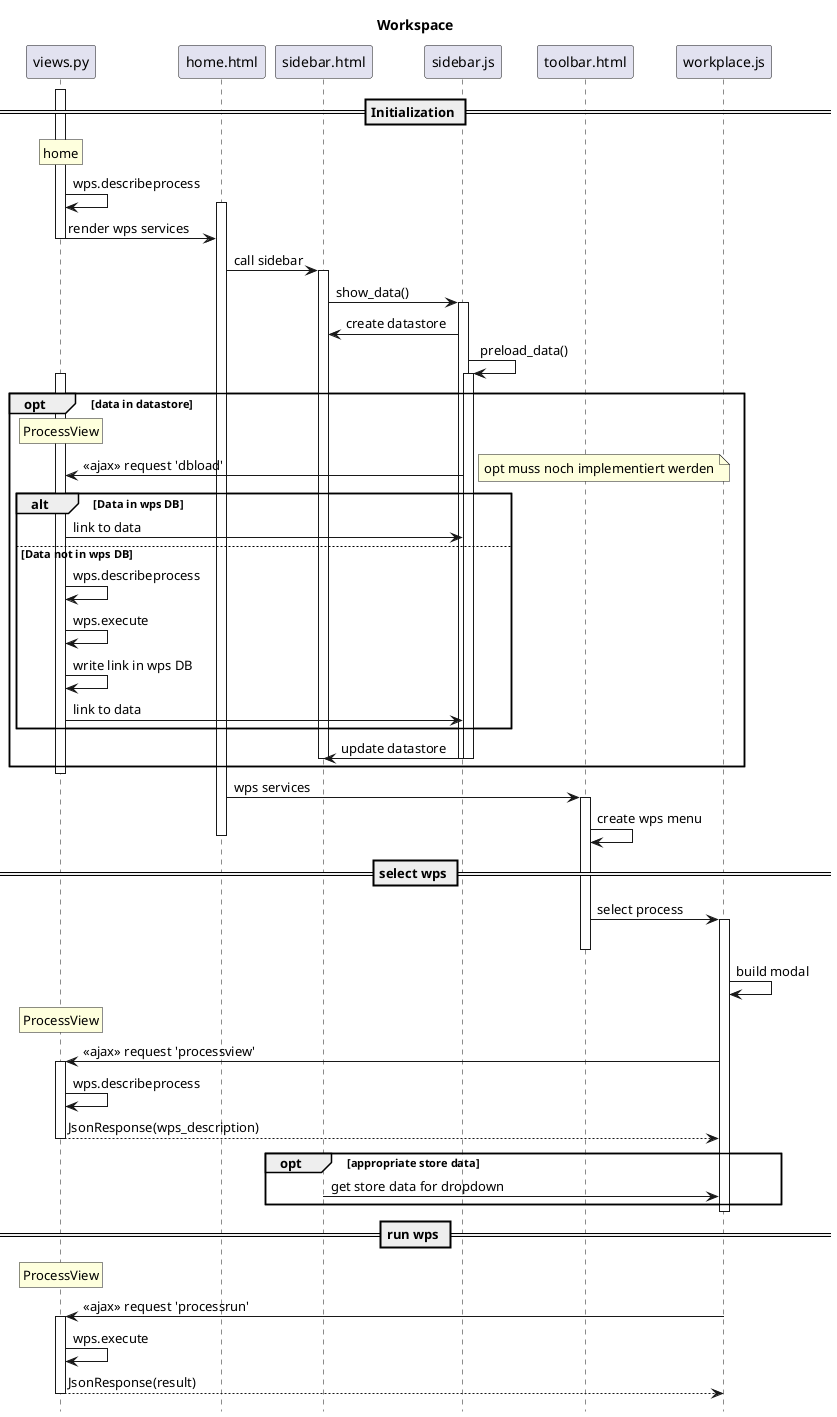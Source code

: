 @startuml
title Workspace

hide footbox

participant views.py

== Initialization ==
participant home.html
activate views.py
rnote over views.py: home
views.py -> views.py: wps.describeprocess
activate home.html
views.py -> home.html--: render wps services

home.html -> sidebar.html: call sidebar
activate sidebar.html
sidebar.html -> sidebar.js ++: show_data()
sidebar.js -> sidebar.html : create datastore
sidebar.js -> sidebar.js ++: preload_data()
opt data in datastore
    rnote over views.py: ProcessView
    activate views.py
    sidebar.js -> views.py: <<ajax>> request 'dbload'
    note right: opt muss noch implementiert werden

    alt Data in wps DB
        views.py -> sidebar.js: link to data

    else Data not in wps DB
        views.py -> views.py: wps.describeprocess
        views.py -> views.py: wps.execute
        views.py -> views.py: write link in wps DB
        views.py -> sidebar.js: link to data
    end
        sidebar.js -> sidebar.html --: update datastore
        deactivate sidebar.html
        deactivate sidebar.js
end
deactivate views.py
home.html -> toolbar.html ++: wps services
toolbar.html -> toolbar.html: create wps menu
deactivate home.html

== select wps ==
toolbar.html -> workplace.js ++: select process
deactivate toolbar.html
workplace.js -> workplace.js: build modal
rnote over views.py: ProcessView
workplace.js -> views.py ++: <<ajax>> request 'processview'
views.py -> views.py: wps.describeprocess
return JsonResponse(wps_description)
opt appropriate store data
sidebar.html -> workplace.js: get store data for dropdown
end
deactivate workplace.js


== run wps ==
rnote over views.py: ProcessView
activate workplace.js
workplace.js -> views.py ++: <<ajax>> request 'processrun'
views.py -> views.py: wps.execute
return JsonResponse(result)
deactivate workplace.js

@enduml


-----------------------------------------------------------------------
@startuml
title Workspace with all functions

'hide footbox

participant views.py
participant sessionStorage

== Initialization ==
participant home.html
activate views.py
rnote over views.py: home
views.py -> views.py: wps.describeprocess
activate home.html
views.py -> home.html--: render wps services

home.html -> sidebar.html: call sidebar
activate sidebar.html
sidebar.html -> sidebar.js ++: show_data()
opt if sessionStorage(dataBtn)
    sessionStorage -> sidebar.js: get "dataBtn"
    sidebar.js -> sidebar.html ++: build_datastore_button()
    opt data in datastore without link to DB
        sidebar.js -> sidebar.js ++: preload_datastore_button()
        rnote over views.py: ProcessView
        activate views.py
        sidebar.js -> views.py: <<ajax>> request 'dbload'
        views.py -> views.py ++: get_or_create_wpsdb_entry()
        alt get_or_create
'           views.py -> sidebar.js --: link to data
            views.py -> views.py: wps.execute
            views.py -> views.py: write link in wps DB
        else Data in wps DB
            views.py -> views.py: update access time
        end
        deactivate views.py
        views.py -> sidebar.js: link to data
            sidebar.js -> sessionStorage: update "dataBtn"
            sidebar.js -> sidebar.html: update_datastore_button
            deactivate sidebar.html
            deactivate sidebar.js
    end
deactivate views.py
end
opt if Element(workspace_results)
    sessionStorage -> sidebar.js: get result data
    sidebar.js -> sidebar.html: build_resultstore_button()
end
'sidebar.js -> sidebar.html : create datastore

home.html -> toolbar.html ++: wps services
toolbar.html -> toolbar.html: create wps menu, inoutIndicator()
deactivate home.html
deactivate toolbar.html

== select wps ==
toolbar.html -> workplace.js ++: wpsprocess()
deactivate toolbar.html
rnote over views.py: ProcessView
workplace.js -> views.py ++: <<ajax>> request 'processview'
views.py -> views.py: wps.describeprocess
return JsonResponse(wps_description)
workplace.js -> workplace.js++: build modal()
workplace.js -> workplace.js++: get_available_inputs()

opt check for appropriate data and processes
    sidebar.html -> workplace.js: get store data for dropdown
    sidebar.html -> workplace.js: get results data for dropdown
    toolbar.html -> workplace.js: get toolbar processes for dropdown
end

deactivate workplace.js
deactivate workplace.js
workplace.js -> modal.html **
deactivate workplace.js

== run wps ==
modal.html -> workplace.js ++: modal_run_process()
rnote over views.py: ProcessView
activate workplace.js
workplace.js -> views.py ++: <<ajax>> request 'processrun'
views.py -> views.py: wps.execute
return JsonResponse(result)
opt success
    workplace.js -> workplace.js ++: set_result_btn_name()
    sessionStorage -> workplace.js: get resultBtnList
    alt if resultBtnList name exists in sessionStorage
        workplace.js -> workplace.js: Number result
        else new name
    end
        workplace.js -> sessionStorage: setItem 'name'
deactivate workplace.js
    workplace.js -> workplace.js ++: add_to_resultstore_buttonlist()
    sessionStorage -> workplace.js: get 'resultBtnList'
    opt resultBtnList exists in sessionStorage sessionStorage
        workplace.js -> workplace.js: add name to 'resultBtnList'
    end
        workplace.js -> sessionStorage: setItem 'resultBtnList'
deactivate workplace.js
end
deactivate workplace.js
workplace.js -> sidebar.html: build_resultstore_button()
deactivate workplace.js
@enduml
